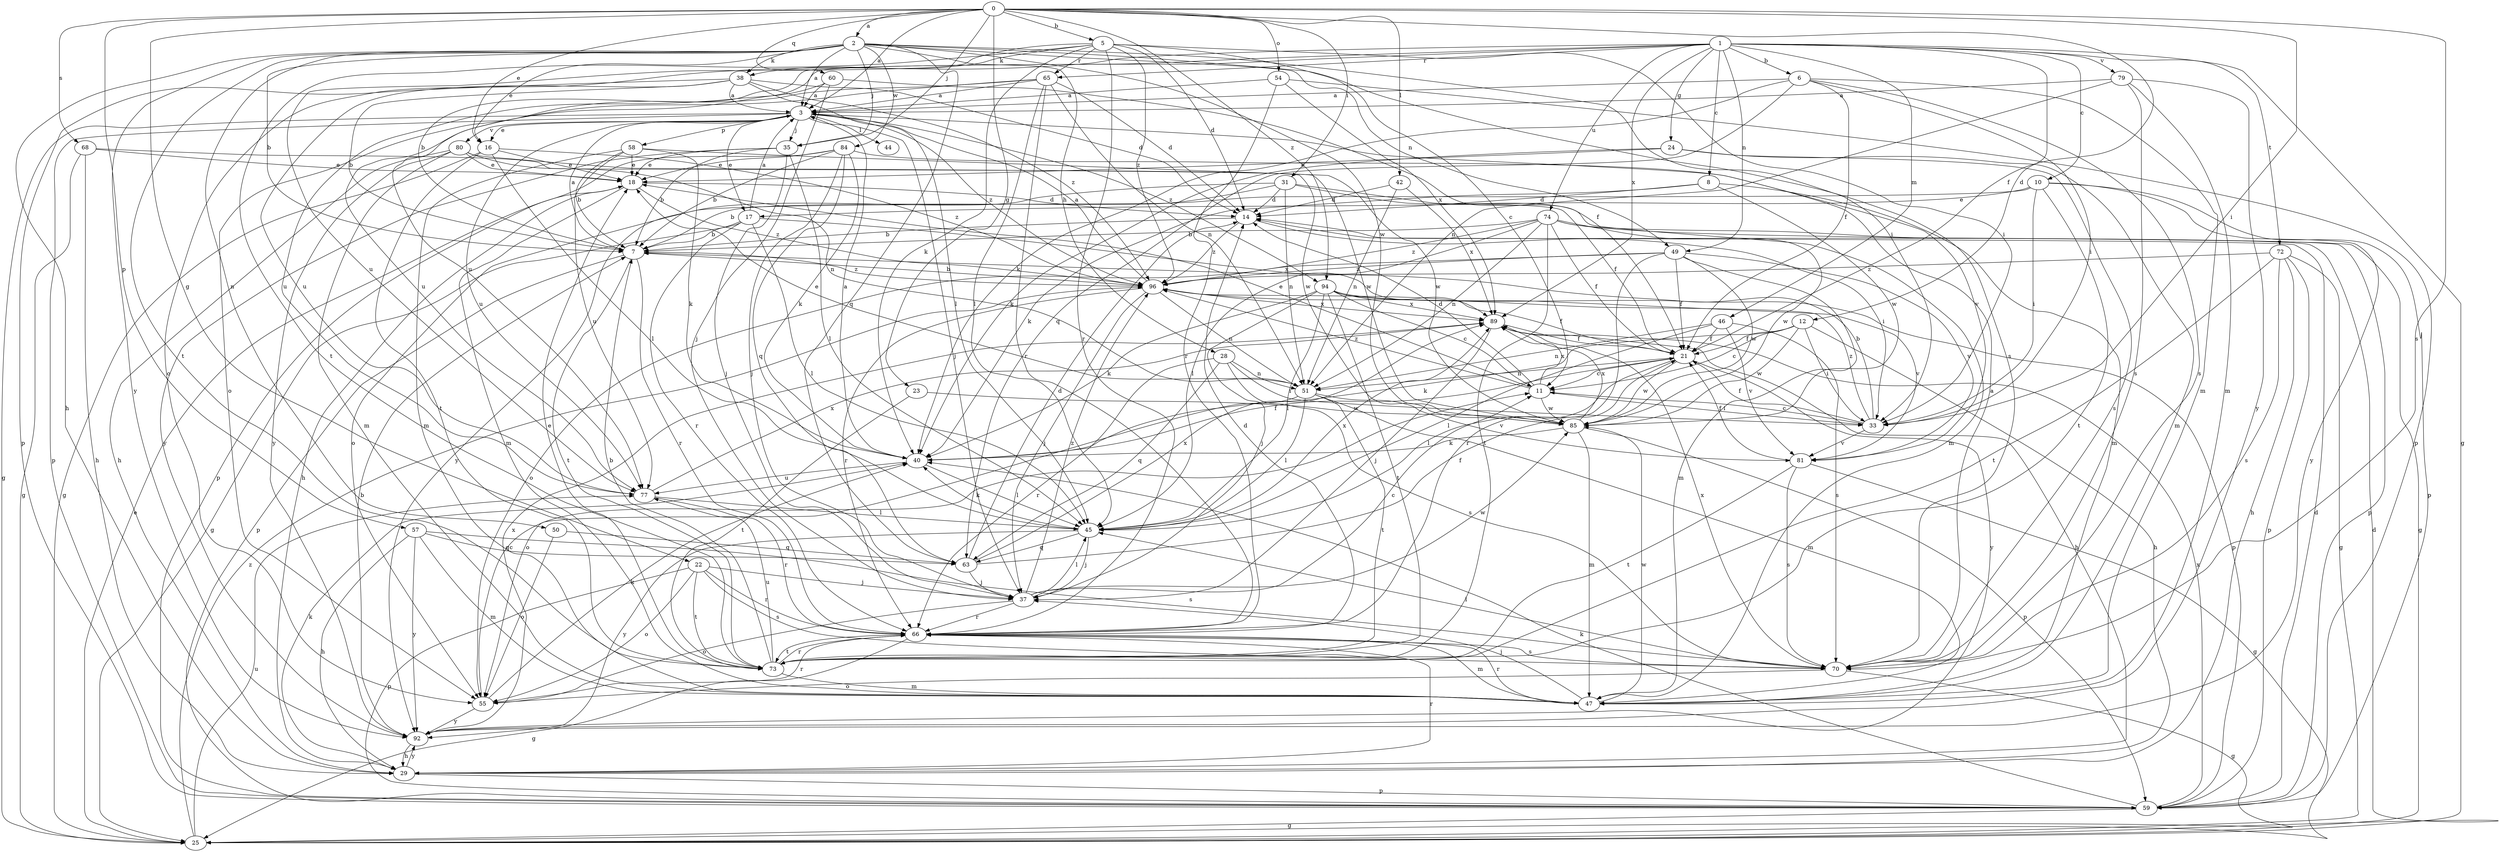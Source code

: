 strict digraph  {
0;
1;
2;
3;
5;
6;
7;
8;
10;
11;
12;
14;
16;
17;
18;
21;
22;
23;
24;
25;
28;
29;
31;
33;
35;
37;
38;
40;
42;
44;
45;
46;
47;
49;
50;
51;
54;
55;
57;
58;
59;
60;
63;
65;
66;
68;
70;
72;
73;
74;
77;
79;
80;
81;
84;
85;
89;
92;
94;
96;
0 -> 2  [label=a];
0 -> 3  [label=a];
0 -> 5  [label=b];
0 -> 16  [label=e];
0 -> 21  [label=f];
0 -> 22  [label=g];
0 -> 23  [label=g];
0 -> 31  [label=i];
0 -> 33  [label=i];
0 -> 35  [label=j];
0 -> 42  [label=l];
0 -> 54  [label=o];
0 -> 57  [label=p];
0 -> 60  [label=q];
0 -> 68  [label=s];
0 -> 70  [label=s];
0 -> 94  [label=z];
1 -> 6  [label=b];
1 -> 7  [label=b];
1 -> 8  [label=c];
1 -> 10  [label=c];
1 -> 12  [label=d];
1 -> 24  [label=g];
1 -> 25  [label=g];
1 -> 46  [label=m];
1 -> 49  [label=n];
1 -> 55  [label=o];
1 -> 65  [label=r];
1 -> 72  [label=t];
1 -> 74  [label=u];
1 -> 77  [label=u];
1 -> 79  [label=v];
1 -> 89  [label=x];
2 -> 3  [label=a];
2 -> 7  [label=b];
2 -> 16  [label=e];
2 -> 28  [label=h];
2 -> 29  [label=h];
2 -> 33  [label=i];
2 -> 35  [label=j];
2 -> 38  [label=k];
2 -> 49  [label=n];
2 -> 50  [label=n];
2 -> 63  [label=q];
2 -> 70  [label=s];
2 -> 73  [label=t];
2 -> 84  [label=w];
2 -> 85  [label=w];
2 -> 92  [label=y];
3 -> 16  [label=e];
3 -> 17  [label=e];
3 -> 25  [label=g];
3 -> 35  [label=j];
3 -> 37  [label=j];
3 -> 44  [label=l];
3 -> 58  [label=p];
3 -> 59  [label=p];
3 -> 77  [label=u];
3 -> 80  [label=v];
3 -> 94  [label=z];
3 -> 96  [label=z];
5 -> 11  [label=c];
5 -> 14  [label=d];
5 -> 33  [label=i];
5 -> 38  [label=k];
5 -> 40  [label=k];
5 -> 65  [label=r];
5 -> 66  [label=r];
5 -> 73  [label=t];
5 -> 77  [label=u];
5 -> 96  [label=z];
6 -> 3  [label=a];
6 -> 21  [label=f];
6 -> 33  [label=i];
6 -> 40  [label=k];
6 -> 47  [label=m];
6 -> 63  [label=q];
6 -> 70  [label=s];
7 -> 3  [label=a];
7 -> 59  [label=p];
7 -> 66  [label=r];
7 -> 73  [label=t];
7 -> 96  [label=z];
8 -> 14  [label=d];
8 -> 40  [label=k];
8 -> 47  [label=m];
8 -> 85  [label=w];
10 -> 17  [label=e];
10 -> 33  [label=i];
10 -> 55  [label=o];
10 -> 59  [label=p];
10 -> 73  [label=t];
10 -> 92  [label=y];
11 -> 14  [label=d];
11 -> 18  [label=e];
11 -> 33  [label=i];
11 -> 85  [label=w];
11 -> 89  [label=x];
11 -> 96  [label=z];
12 -> 11  [label=c];
12 -> 21  [label=f];
12 -> 29  [label=h];
12 -> 33  [label=i];
12 -> 40  [label=k];
12 -> 85  [label=w];
14 -> 7  [label=b];
14 -> 33  [label=i];
14 -> 96  [label=z];
16 -> 18  [label=e];
16 -> 25  [label=g];
16 -> 45  [label=l];
16 -> 73  [label=t];
16 -> 96  [label=z];
17 -> 3  [label=a];
17 -> 7  [label=b];
17 -> 25  [label=g];
17 -> 45  [label=l];
17 -> 66  [label=r];
17 -> 89  [label=x];
18 -> 14  [label=d];
18 -> 29  [label=h];
18 -> 47  [label=m];
18 -> 96  [label=z];
21 -> 11  [label=c];
21 -> 45  [label=l];
21 -> 51  [label=n];
21 -> 85  [label=w];
21 -> 92  [label=y];
22 -> 37  [label=j];
22 -> 55  [label=o];
22 -> 59  [label=p];
22 -> 66  [label=r];
22 -> 70  [label=s];
22 -> 73  [label=t];
23 -> 73  [label=t];
23 -> 85  [label=w];
24 -> 18  [label=e];
24 -> 40  [label=k];
24 -> 47  [label=m];
24 -> 70  [label=s];
25 -> 14  [label=d];
25 -> 18  [label=e];
25 -> 77  [label=u];
25 -> 96  [label=z];
28 -> 33  [label=i];
28 -> 51  [label=n];
28 -> 63  [label=q];
28 -> 66  [label=r];
28 -> 70  [label=s];
29 -> 40  [label=k];
29 -> 59  [label=p];
29 -> 66  [label=r];
29 -> 92  [label=y];
31 -> 7  [label=b];
31 -> 14  [label=d];
31 -> 21  [label=f];
31 -> 47  [label=m];
31 -> 51  [label=n];
31 -> 92  [label=y];
33 -> 7  [label=b];
33 -> 11  [label=c];
33 -> 21  [label=f];
33 -> 81  [label=v];
33 -> 96  [label=z];
35 -> 7  [label=b];
35 -> 18  [label=e];
35 -> 37  [label=j];
35 -> 45  [label=l];
35 -> 92  [label=y];
37 -> 11  [label=c];
37 -> 45  [label=l];
37 -> 55  [label=o];
37 -> 66  [label=r];
37 -> 85  [label=w];
37 -> 96  [label=z];
38 -> 3  [label=a];
38 -> 7  [label=b];
38 -> 14  [label=d];
38 -> 45  [label=l];
38 -> 59  [label=p];
38 -> 77  [label=u];
38 -> 96  [label=z];
40 -> 3  [label=a];
40 -> 21  [label=f];
40 -> 45  [label=l];
40 -> 77  [label=u];
42 -> 14  [label=d];
42 -> 51  [label=n];
42 -> 89  [label=x];
45 -> 37  [label=j];
45 -> 40  [label=k];
45 -> 63  [label=q];
45 -> 89  [label=x];
45 -> 92  [label=y];
46 -> 21  [label=f];
46 -> 45  [label=l];
46 -> 51  [label=n];
46 -> 70  [label=s];
46 -> 81  [label=v];
47 -> 37  [label=j];
47 -> 66  [label=r];
47 -> 85  [label=w];
49 -> 21  [label=f];
49 -> 47  [label=m];
49 -> 55  [label=o];
49 -> 66  [label=r];
49 -> 81  [label=v];
49 -> 85  [label=w];
49 -> 96  [label=z];
50 -> 55  [label=o];
50 -> 63  [label=q];
51 -> 18  [label=e];
51 -> 45  [label=l];
51 -> 47  [label=m];
51 -> 55  [label=o];
51 -> 73  [label=t];
51 -> 81  [label=v];
54 -> 3  [label=a];
54 -> 59  [label=p];
54 -> 66  [label=r];
54 -> 89  [label=x];
55 -> 11  [label=c];
55 -> 40  [label=k];
55 -> 66  [label=r];
55 -> 92  [label=y];
57 -> 29  [label=h];
57 -> 47  [label=m];
57 -> 63  [label=q];
57 -> 70  [label=s];
57 -> 92  [label=y];
58 -> 7  [label=b];
58 -> 18  [label=e];
58 -> 40  [label=k];
58 -> 47  [label=m];
58 -> 77  [label=u];
58 -> 85  [label=w];
59 -> 14  [label=d];
59 -> 25  [label=g];
59 -> 40  [label=k];
59 -> 89  [label=x];
60 -> 3  [label=a];
60 -> 21  [label=f];
60 -> 37  [label=j];
60 -> 77  [label=u];
63 -> 14  [label=d];
63 -> 21  [label=f];
63 -> 37  [label=j];
63 -> 89  [label=x];
65 -> 3  [label=a];
65 -> 14  [label=d];
65 -> 45  [label=l];
65 -> 51  [label=n];
65 -> 55  [label=o];
65 -> 66  [label=r];
65 -> 77  [label=u];
66 -> 14  [label=d];
66 -> 25  [label=g];
66 -> 47  [label=m];
66 -> 70  [label=s];
66 -> 73  [label=t];
68 -> 18  [label=e];
68 -> 25  [label=g];
68 -> 29  [label=h];
68 -> 85  [label=w];
70 -> 3  [label=a];
70 -> 25  [label=g];
70 -> 45  [label=l];
70 -> 55  [label=o];
70 -> 89  [label=x];
72 -> 25  [label=g];
72 -> 29  [label=h];
72 -> 59  [label=p];
72 -> 70  [label=s];
72 -> 73  [label=t];
72 -> 96  [label=z];
73 -> 7  [label=b];
73 -> 18  [label=e];
73 -> 47  [label=m];
73 -> 66  [label=r];
73 -> 77  [label=u];
74 -> 7  [label=b];
74 -> 21  [label=f];
74 -> 25  [label=g];
74 -> 45  [label=l];
74 -> 51  [label=n];
74 -> 59  [label=p];
74 -> 73  [label=t];
74 -> 85  [label=w];
74 -> 96  [label=z];
77 -> 45  [label=l];
77 -> 66  [label=r];
77 -> 89  [label=x];
79 -> 3  [label=a];
79 -> 47  [label=m];
79 -> 51  [label=n];
79 -> 70  [label=s];
79 -> 92  [label=y];
80 -> 18  [label=e];
80 -> 29  [label=h];
80 -> 47  [label=m];
80 -> 51  [label=n];
80 -> 85  [label=w];
80 -> 92  [label=y];
81 -> 21  [label=f];
81 -> 25  [label=g];
81 -> 70  [label=s];
81 -> 73  [label=t];
84 -> 7  [label=b];
84 -> 18  [label=e];
84 -> 37  [label=j];
84 -> 40  [label=k];
84 -> 59  [label=p];
84 -> 63  [label=q];
84 -> 81  [label=v];
85 -> 40  [label=k];
85 -> 47  [label=m];
85 -> 59  [label=p];
85 -> 89  [label=x];
89 -> 21  [label=f];
89 -> 29  [label=h];
89 -> 37  [label=j];
92 -> 7  [label=b];
92 -> 29  [label=h];
92 -> 89  [label=x];
94 -> 11  [label=c];
94 -> 37  [label=j];
94 -> 40  [label=k];
94 -> 45  [label=l];
94 -> 59  [label=p];
94 -> 73  [label=t];
94 -> 81  [label=v];
94 -> 89  [label=x];
96 -> 3  [label=a];
96 -> 7  [label=b];
96 -> 21  [label=f];
96 -> 37  [label=j];
96 -> 51  [label=n];
96 -> 66  [label=r];
96 -> 89  [label=x];
}
